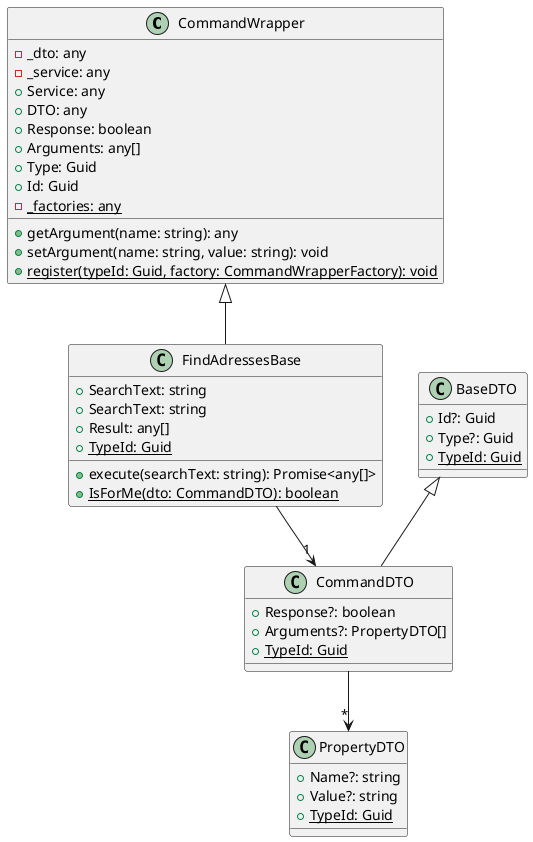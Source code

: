 @startuml
class CommandWrapper {
    -_dto: any
    -_service: any
    +Service: any
    +DTO: any
    +Response: boolean
    +Arguments: any[]
    +Type: Guid
    +Id: Guid
    +getArgument(name: string): any
    +setArgument(name: string, value: string): void
    -{static} _factories: any
    +{static} register(typeId: Guid, factory: CommandWrapperFactory): void
}
class PropertyDTO {
    +Name?: string
    +Value?: string
    +{static} TypeId: Guid
}
class BaseDTO {
    +Id?: Guid
    +Type?: Guid
    +{static} TypeId: Guid
}
class CommandDTO extends BaseDTO {
    +Response?: boolean
    +Arguments?: PropertyDTO[]
    +{static} TypeId: Guid
}
class FindAdressesBase extends CommandWrapper {
    +SearchText: string
    +SearchText: string
    +Result: any[]
    +execute(searchText: string): Promise<any[]>
    +{static} TypeId: Guid
    +{static} IsForMe(dto: CommandDTO): boolean
}
CommandDTO --> "*" PropertyDTO
FindAdressesBase --> "1" CommandDTO
@enduml